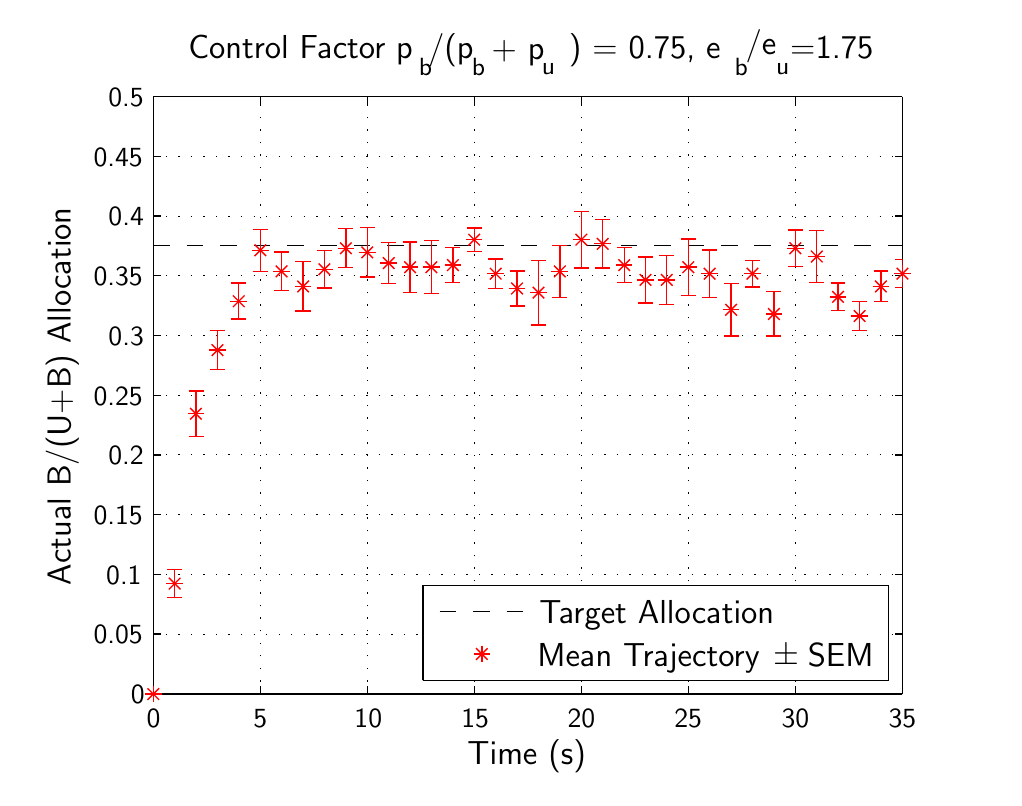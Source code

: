 % Created by Eps2pgf 0.7.0 (build on 2008-08-24) on Tue Feb 10 18:52:52 MST 2015
\begin{pgfpicture}
\pgfpathmoveto{\pgfqpoint{4.657cm}{9.208cm}}
\pgfpathlineto{\pgfqpoint{16.933cm}{9.208cm}}
\pgfpathlineto{\pgfqpoint{16.933cm}{18.732cm}}
\pgfpathlineto{\pgfqpoint{4.657cm}{18.732cm}}
\pgfpathclose
\pgfusepath{clip}
\begin{pgfscope}
\begin{pgfscope}
\pgfpathmoveto{\pgfqpoint{4.657cm}{18.732cm}}
\pgfpathlineto{\pgfqpoint{16.933cm}{18.732cm}}
\pgfpathlineto{\pgfqpoint{16.933cm}{9.222cm}}
\pgfpathlineto{\pgfqpoint{4.657cm}{9.222cm}}
\pgfpathclose
\pgfusepath{clip}
\begin{pgfscope}
\definecolor{eps2pgf_color}{gray}{1}\pgfsetstrokecolor{eps2pgf_color}\pgfsetfillcolor{eps2pgf_color}
\pgfpathmoveto{\pgfqpoint{4.657cm}{18.732cm}}
\pgfpathlineto{\pgfqpoint{16.936cm}{18.732cm}}
\pgfpathlineto{\pgfqpoint{16.936cm}{9.219cm}}
\pgfpathlineto{\pgfqpoint{4.657cm}{9.219cm}}
\pgfpathclose
\pgfusepath{fill}
\end{pgfscope}
\definecolor{eps2pgf_color}{gray}{1}\pgfsetstrokecolor{eps2pgf_color}\pgfsetfillcolor{eps2pgf_color}
\pgfpathmoveto{\pgfqpoint{6.253cm}{10.269cm}}
\pgfpathlineto{\pgfqpoint{6.253cm}{17.856cm}}
\pgfpathlineto{\pgfqpoint{15.766cm}{17.856cm}}
\pgfpathlineto{\pgfqpoint{15.766cm}{10.269cm}}
\pgfpathclose
\pgfseteorule\pgfusepath{fill}\pgfsetnonzerorule
\pgfsetdash{}{0cm}
\pgfsetlinewidth{0.176mm}
\pgfsetroundjoin
\pgfpathmoveto{\pgfqpoint{6.253cm}{10.269cm}}
\pgfpathlineto{\pgfqpoint{6.253cm}{17.856cm}}
\pgfpathlineto{\pgfqpoint{15.766cm}{17.856cm}}
\pgfpathlineto{\pgfqpoint{15.766cm}{10.269cm}}
\pgfpathlineto{\pgfqpoint{6.253cm}{10.269cm}}
\pgfusepath{stroke}
\pgfsetdash{{0.018cm}{0.141cm}}{0cm}
\pgfsetlinewidth{0.118mm}
\definecolor{eps2pgf_color}{gray}{0}\pgfsetstrokecolor{eps2pgf_color}\pgfsetfillcolor{eps2pgf_color}
\pgfpathmoveto{\pgfqpoint{6.253cm}{10.269cm}}
\pgfpathlineto{\pgfqpoint{6.253cm}{17.856cm}}
\pgfusepath{stroke}
\pgfsetdash{{0.018cm}{0.141cm}}{0cm}
\pgfpathmoveto{\pgfqpoint{6.253cm}{17.856cm}}
\pgfpathlineto{\pgfqpoint{6.253cm}{17.856cm}}
\pgfusepath{stroke}
\pgfsetdash{{0.018cm}{0.141cm}}{0cm}
\pgfpathmoveto{\pgfqpoint{7.611cm}{10.269cm}}
\pgfpathlineto{\pgfqpoint{7.611cm}{17.856cm}}
\pgfusepath{stroke}
\pgfsetdash{{0.018cm}{0.141cm}}{0cm}
\pgfpathmoveto{\pgfqpoint{7.611cm}{17.856cm}}
\pgfpathlineto{\pgfqpoint{7.611cm}{17.856cm}}
\pgfusepath{stroke}
\pgfsetdash{{0.018cm}{0.141cm}}{0cm}
\pgfpathmoveto{\pgfqpoint{8.969cm}{10.269cm}}
\pgfpathlineto{\pgfqpoint{8.969cm}{17.856cm}}
\pgfusepath{stroke}
\pgfsetdash{{0.018cm}{0.141cm}}{0cm}
\pgfpathmoveto{\pgfqpoint{8.969cm}{17.856cm}}
\pgfpathlineto{\pgfqpoint{8.969cm}{17.856cm}}
\pgfusepath{stroke}
\pgfsetdash{{0.018cm}{0.141cm}}{0cm}
\pgfpathmoveto{\pgfqpoint{10.328cm}{10.269cm}}
\pgfpathlineto{\pgfqpoint{10.328cm}{17.856cm}}
\pgfusepath{stroke}
\pgfsetdash{{0.018cm}{0.141cm}}{0cm}
\pgfpathmoveto{\pgfqpoint{10.328cm}{17.856cm}}
\pgfpathlineto{\pgfqpoint{10.328cm}{17.856cm}}
\pgfusepath{stroke}
\pgfsetdash{{0.018cm}{0.141cm}}{0cm}
\pgfpathmoveto{\pgfqpoint{11.689cm}{10.269cm}}
\pgfpathlineto{\pgfqpoint{11.689cm}{17.856cm}}
\pgfusepath{stroke}
\pgfsetdash{{0.018cm}{0.141cm}}{0cm}
\pgfpathmoveto{\pgfqpoint{11.689cm}{17.856cm}}
\pgfpathlineto{\pgfqpoint{11.689cm}{17.856cm}}
\pgfusepath{stroke}
\pgfsetdash{{0.018cm}{0.141cm}}{0cm}
\pgfpathmoveto{\pgfqpoint{13.047cm}{10.269cm}}
\pgfpathlineto{\pgfqpoint{13.047cm}{17.856cm}}
\pgfusepath{stroke}
\pgfsetdash{{0.018cm}{0.141cm}}{0cm}
\pgfpathmoveto{\pgfqpoint{13.047cm}{17.856cm}}
\pgfpathlineto{\pgfqpoint{13.047cm}{17.856cm}}
\pgfusepath{stroke}
\pgfsetdash{{0.018cm}{0.141cm}}{0cm}
\pgfpathmoveto{\pgfqpoint{14.405cm}{10.269cm}}
\pgfpathlineto{\pgfqpoint{14.405cm}{17.856cm}}
\pgfusepath{stroke}
\pgfsetdash{{0.018cm}{0.141cm}}{0cm}
\pgfpathmoveto{\pgfqpoint{14.405cm}{17.856cm}}
\pgfpathlineto{\pgfqpoint{14.405cm}{17.856cm}}
\pgfusepath{stroke}
\pgfsetdash{{0.018cm}{0.141cm}}{0cm}
\pgfpathmoveto{\pgfqpoint{15.766cm}{10.269cm}}
\pgfpathlineto{\pgfqpoint{15.766cm}{17.856cm}}
\pgfusepath{stroke}
\pgfsetdash{{0.018cm}{0.141cm}}{0cm}
\pgfpathmoveto{\pgfqpoint{15.766cm}{17.856cm}}
\pgfpathlineto{\pgfqpoint{15.766cm}{17.856cm}}
\pgfusepath{stroke}
\pgfsetdash{{0.018cm}{0.141cm}}{0cm}
\pgfpathmoveto{\pgfqpoint{6.253cm}{10.269cm}}
\pgfpathlineto{\pgfqpoint{15.766cm}{10.269cm}}
\pgfusepath{stroke}
\pgfsetdash{{0.018cm}{0.141cm}}{0cm}
\pgfpathmoveto{\pgfqpoint{15.766cm}{10.269cm}}
\pgfpathlineto{\pgfqpoint{15.766cm}{10.269cm}}
\pgfusepath{stroke}
\pgfsetdash{{0.018cm}{0.141cm}}{0cm}
\pgfpathmoveto{\pgfqpoint{6.253cm}{11.03cm}}
\pgfpathlineto{\pgfqpoint{15.766cm}{11.03cm}}
\pgfusepath{stroke}
\pgfsetdash{{0.018cm}{0.141cm}}{0cm}
\pgfpathmoveto{\pgfqpoint{15.766cm}{11.03cm}}
\pgfpathlineto{\pgfqpoint{15.766cm}{11.03cm}}
\pgfusepath{stroke}
\pgfsetdash{{0.018cm}{0.141cm}}{0cm}
\pgfpathmoveto{\pgfqpoint{6.253cm}{11.789cm}}
\pgfpathlineto{\pgfqpoint{15.766cm}{11.789cm}}
\pgfusepath{stroke}
\pgfsetdash{{0.018cm}{0.141cm}}{0cm}
\pgfpathmoveto{\pgfqpoint{15.766cm}{11.789cm}}
\pgfpathlineto{\pgfqpoint{15.766cm}{11.789cm}}
\pgfusepath{stroke}
\pgfsetdash{{0.018cm}{0.141cm}}{0cm}
\pgfpathmoveto{\pgfqpoint{6.253cm}{12.547cm}}
\pgfpathlineto{\pgfqpoint{15.766cm}{12.547cm}}
\pgfusepath{stroke}
\pgfsetdash{{0.018cm}{0.141cm}}{0cm}
\pgfpathmoveto{\pgfqpoint{15.766cm}{12.547cm}}
\pgfpathlineto{\pgfqpoint{15.766cm}{12.547cm}}
\pgfusepath{stroke}
\pgfsetdash{{0.018cm}{0.141cm}}{0cm}
\pgfpathmoveto{\pgfqpoint{6.253cm}{13.306cm}}
\pgfpathlineto{\pgfqpoint{15.766cm}{13.306cm}}
\pgfusepath{stroke}
\pgfsetdash{{0.018cm}{0.141cm}}{0cm}
\pgfpathmoveto{\pgfqpoint{15.766cm}{13.306cm}}
\pgfpathlineto{\pgfqpoint{15.766cm}{13.306cm}}
\pgfusepath{stroke}
\pgfsetdash{{0.018cm}{0.141cm}}{0cm}
\pgfpathmoveto{\pgfqpoint{6.253cm}{14.064cm}}
\pgfpathlineto{\pgfqpoint{15.766cm}{14.064cm}}
\pgfusepath{stroke}
\pgfsetdash{{0.018cm}{0.141cm}}{0cm}
\pgfpathmoveto{\pgfqpoint{15.766cm}{14.064cm}}
\pgfpathlineto{\pgfqpoint{15.766cm}{14.064cm}}
\pgfusepath{stroke}
\pgfsetdash{{0.018cm}{0.141cm}}{0cm}
\pgfpathmoveto{\pgfqpoint{6.253cm}{14.823cm}}
\pgfpathlineto{\pgfqpoint{15.766cm}{14.823cm}}
\pgfusepath{stroke}
\pgfsetdash{{0.018cm}{0.141cm}}{0cm}
\pgfpathmoveto{\pgfqpoint{15.766cm}{14.823cm}}
\pgfpathlineto{\pgfqpoint{15.766cm}{14.823cm}}
\pgfusepath{stroke}
\pgfsetdash{{0.018cm}{0.141cm}}{0cm}
\pgfpathmoveto{\pgfqpoint{6.253cm}{15.581cm}}
\pgfpathlineto{\pgfqpoint{15.766cm}{15.581cm}}
\pgfusepath{stroke}
\pgfsetdash{{0.018cm}{0.141cm}}{0cm}
\pgfpathmoveto{\pgfqpoint{15.766cm}{15.581cm}}
\pgfpathlineto{\pgfqpoint{15.766cm}{15.581cm}}
\pgfusepath{stroke}
\pgfsetdash{{0.018cm}{0.141cm}}{0cm}
\pgfpathmoveto{\pgfqpoint{6.253cm}{16.339cm}}
\pgfpathlineto{\pgfqpoint{15.766cm}{16.339cm}}
\pgfusepath{stroke}
\pgfsetdash{{0.018cm}{0.141cm}}{0cm}
\pgfpathmoveto{\pgfqpoint{15.766cm}{16.339cm}}
\pgfpathlineto{\pgfqpoint{15.766cm}{16.339cm}}
\pgfusepath{stroke}
\pgfsetdash{{0.018cm}{0.141cm}}{0cm}
\pgfpathmoveto{\pgfqpoint{6.253cm}{17.098cm}}
\pgfpathlineto{\pgfqpoint{15.766cm}{17.098cm}}
\pgfusepath{stroke}
\pgfsetdash{{0.018cm}{0.141cm}}{0cm}
\pgfpathmoveto{\pgfqpoint{15.766cm}{17.098cm}}
\pgfpathlineto{\pgfqpoint{15.766cm}{17.098cm}}
\pgfusepath{stroke}
\pgfsetdash{{0.018cm}{0.141cm}}{0cm}
\pgfpathmoveto{\pgfqpoint{6.253cm}{17.856cm}}
\pgfpathlineto{\pgfqpoint{15.766cm}{17.856cm}}
\pgfusepath{stroke}
\pgfsetdash{{0.018cm}{0.141cm}}{0cm}
\pgfpathmoveto{\pgfqpoint{15.766cm}{17.856cm}}
\pgfpathlineto{\pgfqpoint{15.766cm}{17.856cm}}
\pgfusepath{stroke}
\pgfsetdash{}{0cm}
\pgfsetlinewidth{0.176mm}
\pgfpathmoveto{\pgfqpoint{6.253cm}{10.269cm}}
\pgfpathlineto{\pgfqpoint{15.766cm}{10.269cm}}
\pgfusepath{stroke}
\pgfsetdash{}{0cm}
\pgfpathmoveto{\pgfqpoint{6.253cm}{17.856cm}}
\pgfpathlineto{\pgfqpoint{15.766cm}{17.856cm}}
\pgfusepath{stroke}
\pgfsetdash{}{0cm}
\pgfpathmoveto{\pgfqpoint{6.253cm}{10.269cm}}
\pgfpathlineto{\pgfqpoint{6.253cm}{17.856cm}}
\pgfusepath{stroke}
\pgfsetdash{}{0cm}
\pgfpathmoveto{\pgfqpoint{15.766cm}{10.269cm}}
\pgfpathlineto{\pgfqpoint{15.766cm}{17.856cm}}
\pgfusepath{stroke}
\pgfsetdash{}{0cm}
\pgfpathmoveto{\pgfqpoint{6.253cm}{10.269cm}}
\pgfpathlineto{\pgfqpoint{15.766cm}{10.269cm}}
\pgfusepath{stroke}
\pgfsetdash{}{0cm}
\pgfpathmoveto{\pgfqpoint{6.253cm}{10.269cm}}
\pgfpathlineto{\pgfqpoint{6.253cm}{17.856cm}}
\pgfusepath{stroke}
\pgfsetdash{}{0cm}
\pgfpathmoveto{\pgfqpoint{6.253cm}{10.269cm}}
\pgfpathlineto{\pgfqpoint{6.253cm}{10.366cm}}
\pgfusepath{stroke}
\pgfsetdash{}{0cm}
\pgfpathmoveto{\pgfqpoint{6.253cm}{17.856cm}}
\pgfpathlineto{\pgfqpoint{6.253cm}{17.762cm}}
\pgfusepath{stroke}
\pgftext[x=6.254cm,y=9.963cm,rotate=0]{\fontsize{10.04}{12.04}\selectfont{\textsf{0}}}
\pgfsetdash{}{0cm}
\pgfpathmoveto{\pgfqpoint{7.611cm}{10.269cm}}
\pgfpathlineto{\pgfqpoint{7.611cm}{10.366cm}}
\pgfusepath{stroke}
\pgfsetdash{}{0cm}
\pgfpathmoveto{\pgfqpoint{7.611cm}{17.856cm}}
\pgfpathlineto{\pgfqpoint{7.611cm}{17.762cm}}
\pgfusepath{stroke}
\pgftext[x=7.61cm,y=9.961cm,rotate=0]{\fontsize{10.04}{12.04}\selectfont{\textsf{5}}}
\pgfsetdash{}{0cm}
\pgfpathmoveto{\pgfqpoint{8.969cm}{10.269cm}}
\pgfpathlineto{\pgfqpoint{8.969cm}{10.366cm}}
\pgfusepath{stroke}
\pgfsetdash{}{0cm}
\pgfpathmoveto{\pgfqpoint{8.969cm}{17.856cm}}
\pgfpathlineto{\pgfqpoint{8.969cm}{17.762cm}}
\pgfusepath{stroke}
\pgftext[x=8.983cm,y=9.963cm,rotate=0]{\fontsize{10.04}{12.04}\selectfont{\textsf{10}}}
\pgfsetdash{}{0cm}
\pgfpathmoveto{\pgfqpoint{10.328cm}{10.269cm}}
\pgfpathlineto{\pgfqpoint{10.328cm}{10.366cm}}
\pgfusepath{stroke}
\pgfsetdash{}{0cm}
\pgfpathmoveto{\pgfqpoint{10.328cm}{17.856cm}}
\pgfpathlineto{\pgfqpoint{10.328cm}{17.762cm}}
\pgfusepath{stroke}
\pgftext[x=10.34cm,y=9.963cm,rotate=0]{\fontsize{10.04}{12.04}\selectfont{\textsf{15}}}
\pgfsetdash{}{0cm}
\pgfpathmoveto{\pgfqpoint{11.689cm}{10.269cm}}
\pgfpathlineto{\pgfqpoint{11.689cm}{10.366cm}}
\pgfusepath{stroke}
\pgfsetdash{}{0cm}
\pgfpathmoveto{\pgfqpoint{11.689cm}{17.856cm}}
\pgfpathlineto{\pgfqpoint{11.689cm}{17.762cm}}
\pgfusepath{stroke}
\pgftext[x=11.689cm,y=9.963cm,rotate=0]{\fontsize{10.04}{12.04}\selectfont{\textsf{20}}}
\pgfsetdash{}{0cm}
\pgfpathmoveto{\pgfqpoint{13.047cm}{10.269cm}}
\pgfpathlineto{\pgfqpoint{13.047cm}{10.366cm}}
\pgfusepath{stroke}
\pgfsetdash{}{0cm}
\pgfpathmoveto{\pgfqpoint{13.047cm}{17.856cm}}
\pgfpathlineto{\pgfqpoint{13.047cm}{17.762cm}}
\pgfusepath{stroke}
\pgftext[x=13.046cm,y=9.963cm,rotate=0]{\fontsize{10.04}{12.04}\selectfont{\textsf{25}}}
\pgfsetdash{}{0cm}
\pgfpathmoveto{\pgfqpoint{14.405cm}{10.269cm}}
\pgfpathlineto{\pgfqpoint{14.405cm}{10.366cm}}
\pgfusepath{stroke}
\pgfsetdash{}{0cm}
\pgfpathmoveto{\pgfqpoint{14.405cm}{17.856cm}}
\pgfpathlineto{\pgfqpoint{14.405cm}{17.762cm}}
\pgfusepath{stroke}
\pgftext[x=14.407cm,y=9.963cm,rotate=0]{\fontsize{10.04}{12.04}\selectfont{\textsf{30}}}
\pgfsetdash{}{0cm}
\pgfpathmoveto{\pgfqpoint{15.766cm}{10.269cm}}
\pgfpathlineto{\pgfqpoint{15.766cm}{10.366cm}}
\pgfusepath{stroke}
\pgfsetdash{}{0cm}
\pgfpathmoveto{\pgfqpoint{15.766cm}{17.856cm}}
\pgfpathlineto{\pgfqpoint{15.766cm}{17.762cm}}
\pgfusepath{stroke}
\pgftext[x=15.767cm,y=9.963cm,rotate=0]{\fontsize{10.04}{12.04}\selectfont{\textsf{35}}}
\pgfsetdash{}{0cm}
\pgfpathmoveto{\pgfqpoint{6.253cm}{10.269cm}}
\pgfpathlineto{\pgfqpoint{6.347cm}{10.269cm}}
\pgfusepath{stroke}
\pgfsetdash{}{0cm}
\pgfpathmoveto{\pgfqpoint{15.766cm}{10.269cm}}
\pgfpathlineto{\pgfqpoint{15.669cm}{10.269cm}}
\pgfusepath{stroke}
\pgftext[x=6.054cm,y=10.26cm,rotate=0]{\fontsize{10.04}{12.04}\selectfont{\textsf{0}}}
\pgfsetdash{}{0cm}
\pgfpathmoveto{\pgfqpoint{6.253cm}{11.03cm}}
\pgfpathlineto{\pgfqpoint{6.347cm}{11.03cm}}
\pgfusepath{stroke}
\pgfsetdash{}{0cm}
\pgfpathmoveto{\pgfqpoint{15.766cm}{11.03cm}}
\pgfpathlineto{\pgfqpoint{15.669cm}{11.03cm}}
\pgfusepath{stroke}
\pgftext[x=5.807cm,y=11.021cm,rotate=0]{\fontsize{10.04}{12.04}\selectfont{\textsf{0.05}}}
\pgfsetdash{}{0cm}
\pgfpathmoveto{\pgfqpoint{6.253cm}{11.789cm}}
\pgfpathlineto{\pgfqpoint{6.347cm}{11.789cm}}
\pgfusepath{stroke}
\pgfsetdash{}{0cm}
\pgfpathmoveto{\pgfqpoint{15.766cm}{11.789cm}}
\pgfpathlineto{\pgfqpoint{15.669cm}{11.789cm}}
\pgfusepath{stroke}
\pgftext[x=5.879cm,y=11.78cm,rotate=0]{\fontsize{10.04}{12.04}\selectfont{\textsf{0.1}}}
\pgfsetdash{}{0cm}
\pgfpathmoveto{\pgfqpoint{6.253cm}{12.547cm}}
\pgfpathlineto{\pgfqpoint{6.347cm}{12.547cm}}
\pgfusepath{stroke}
\pgfsetdash{}{0cm}
\pgfpathmoveto{\pgfqpoint{15.766cm}{12.547cm}}
\pgfpathlineto{\pgfqpoint{15.669cm}{12.547cm}}
\pgfusepath{stroke}
\pgftext[x=5.807cm,y=12.538cm,rotate=0]{\fontsize{10.04}{12.04}\selectfont{\textsf{0.15}}}
\pgfsetdash{}{0cm}
\pgfpathmoveto{\pgfqpoint{6.253cm}{13.306cm}}
\pgfpathlineto{\pgfqpoint{6.347cm}{13.306cm}}
\pgfusepath{stroke}
\pgfsetdash{}{0cm}
\pgfpathmoveto{\pgfqpoint{15.766cm}{13.306cm}}
\pgfpathlineto{\pgfqpoint{15.669cm}{13.306cm}}
\pgfusepath{stroke}
\pgftext[x=5.905cm,y=13.297cm,rotate=0]{\fontsize{10.04}{12.04}\selectfont{\textsf{0.2}}}
\pgfsetdash{}{0cm}
\pgfpathmoveto{\pgfqpoint{6.253cm}{14.064cm}}
\pgfpathlineto{\pgfqpoint{6.347cm}{14.064cm}}
\pgfusepath{stroke}
\pgfsetdash{}{0cm}
\pgfpathmoveto{\pgfqpoint{15.766cm}{14.064cm}}
\pgfpathlineto{\pgfqpoint{15.669cm}{14.064cm}}
\pgfusepath{stroke}
\pgftext[x=5.807cm,y=14.055cm,rotate=0]{\fontsize{10.04}{12.04}\selectfont{\textsf{0.25}}}
\pgfsetdash{}{0cm}
\pgfpathmoveto{\pgfqpoint{6.253cm}{14.823cm}}
\pgfpathlineto{\pgfqpoint{6.347cm}{14.823cm}}
\pgfusepath{stroke}
\pgfsetdash{}{0cm}
\pgfpathmoveto{\pgfqpoint{15.766cm}{14.823cm}}
\pgfpathlineto{\pgfqpoint{15.669cm}{14.823cm}}
\pgfusepath{stroke}
\pgftext[x=5.908cm,y=14.814cm,rotate=0]{\fontsize{10.04}{12.04}\selectfont{\textsf{0.3}}}
\pgfsetdash{}{0cm}
\pgfpathmoveto{\pgfqpoint{6.253cm}{15.581cm}}
\pgfpathlineto{\pgfqpoint{6.347cm}{15.581cm}}
\pgfusepath{stroke}
\pgfsetdash{}{0cm}
\pgfpathmoveto{\pgfqpoint{15.766cm}{15.581cm}}
\pgfpathlineto{\pgfqpoint{15.669cm}{15.581cm}}
\pgfusepath{stroke}
\pgftext[x=5.807cm,y=15.572cm,rotate=0]{\fontsize{10.04}{12.04}\selectfont{\textsf{0.35}}}
\pgfsetdash{}{0cm}
\pgfpathmoveto{\pgfqpoint{6.253cm}{16.339cm}}
\pgfpathlineto{\pgfqpoint{6.347cm}{16.339cm}}
\pgfusepath{stroke}
\pgfsetdash{}{0cm}
\pgfpathmoveto{\pgfqpoint{15.766cm}{16.339cm}}
\pgfpathlineto{\pgfqpoint{15.669cm}{16.339cm}}
\pgfusepath{stroke}
\pgftext[x=5.908cm,y=16.331cm,rotate=0]{\fontsize{10.04}{12.04}\selectfont{\textsf{0.4}}}
\pgfsetdash{}{0cm}
\pgfpathmoveto{\pgfqpoint{6.253cm}{17.098cm}}
\pgfpathlineto{\pgfqpoint{6.347cm}{17.098cm}}
\pgfusepath{stroke}
\pgfsetdash{}{0cm}
\pgfpathmoveto{\pgfqpoint{15.766cm}{17.098cm}}
\pgfpathlineto{\pgfqpoint{15.669cm}{17.098cm}}
\pgfusepath{stroke}
\pgftext[x=5.807cm,y=17.089cm,rotate=0]{\fontsize{10.04}{12.04}\selectfont{\textsf{0.45}}}
\pgfsetdash{}{0cm}
\pgfpathmoveto{\pgfqpoint{6.253cm}{17.856cm}}
\pgfpathlineto{\pgfqpoint{6.347cm}{17.856cm}}
\pgfusepath{stroke}
\pgfsetdash{}{0cm}
\pgfpathmoveto{\pgfqpoint{15.766cm}{17.856cm}}
\pgfpathlineto{\pgfqpoint{15.669cm}{17.856cm}}
\pgfusepath{stroke}
\pgftext[x=5.906cm,y=17.848cm,rotate=0]{\fontsize{10.04}{12.04}\selectfont{\textsf{0.5}}}
\pgfsetdash{}{0cm}
\pgfpathmoveto{\pgfqpoint{6.253cm}{10.269cm}}
\pgfpathlineto{\pgfqpoint{15.766cm}{10.269cm}}
\pgfusepath{stroke}
\pgfsetdash{}{0cm}
\pgfpathmoveto{\pgfqpoint{6.253cm}{17.856cm}}
\pgfpathlineto{\pgfqpoint{15.766cm}{17.856cm}}
\pgfusepath{stroke}
\pgfsetdash{}{0cm}
\pgfpathmoveto{\pgfqpoint{6.253cm}{10.269cm}}
\pgfpathlineto{\pgfqpoint{6.253cm}{17.856cm}}
\pgfusepath{stroke}
\pgfsetdash{}{0cm}
\pgfpathmoveto{\pgfqpoint{15.766cm}{10.269cm}}
\pgfpathlineto{\pgfqpoint{15.766cm}{17.856cm}}
\pgfusepath{stroke}
\begin{pgfscope}
\pgfpathmoveto{\pgfqpoint{6.253cm}{17.856cm}}
\pgfpathlineto{\pgfqpoint{15.769cm}{17.856cm}}
\pgfpathlineto{\pgfqpoint{15.769cm}{10.266cm}}
\pgfpathlineto{\pgfqpoint{6.253cm}{10.266cm}}
\pgfpathclose
\pgfusepath{clip}
\pgfsetdash{{0.212cm}}{0cm}
\pgfpathmoveto{\pgfqpoint{6.253cm}{15.963cm}}
\pgfpathlineto{\pgfqpoint{15.766cm}{15.963cm}}
\pgfusepath{stroke}
\definecolor{eps2pgf_color}{rgb}{1,0,0}\pgfsetstrokecolor{eps2pgf_color}\pgfsetfillcolor{eps2pgf_color}
\pgfpathmoveto{\pgfqpoint{6.262cm}{10.269cm}}
\pgfpathcurveto{\pgfqpoint{6.262cm}{10.264cm}}{\pgfqpoint{6.258cm}{10.26cm}}{\pgfqpoint{6.253cm}{10.26cm}}
\pgfpathcurveto{\pgfqpoint{6.248cm}{10.26cm}}{\pgfqpoint{6.244cm}{10.264cm}}{\pgfqpoint{6.244cm}{10.269cm}}
\pgfpathcurveto{\pgfqpoint{6.244cm}{10.274cm}}{\pgfqpoint{6.248cm}{10.278cm}}{\pgfqpoint{6.253cm}{10.278cm}}
\pgfpathcurveto{\pgfqpoint{6.258cm}{10.278cm}}{\pgfqpoint{6.262cm}{10.274cm}}{\pgfqpoint{6.262cm}{10.269cm}}
\pgfusepath{fill}
\pgfsetdash{}{0cm}
\pgfpathmoveto{\pgfqpoint{6.253cm}{10.269cm}}
\pgfpathlineto{\pgfqpoint{6.347cm}{10.269cm}}
\pgfusepath{stroke}
\pgfsetdash{}{0cm}
\pgfpathmoveto{\pgfqpoint{6.253cm}{10.269cm}}
\pgfpathlineto{\pgfqpoint{6.347cm}{10.269cm}}
\pgfusepath{stroke}
\pgfsetdash{}{0cm}
\pgfpathmoveto{\pgfqpoint{6.523cm}{11.85cm}}
\pgfpathlineto{\pgfqpoint{6.523cm}{11.495cm}}
\pgfusepath{stroke}
\pgfsetdash{}{0cm}
\pgfpathmoveto{\pgfqpoint{6.429cm}{11.85cm}}
\pgfpathlineto{\pgfqpoint{6.618cm}{11.85cm}}
\pgfusepath{stroke}
\pgfsetdash{}{0cm}
\pgfpathmoveto{\pgfqpoint{6.429cm}{11.495cm}}
\pgfpathlineto{\pgfqpoint{6.618cm}{11.495cm}}
\pgfusepath{stroke}
\pgfsetdash{}{0cm}
\pgfpathmoveto{\pgfqpoint{6.794cm}{14.12cm}}
\pgfpathlineto{\pgfqpoint{6.794cm}{13.538cm}}
\pgfusepath{stroke}
\pgfsetdash{}{0cm}
\pgfpathmoveto{\pgfqpoint{6.7cm}{14.12cm}}
\pgfpathlineto{\pgfqpoint{6.891cm}{14.12cm}}
\pgfusepath{stroke}
\pgfsetdash{}{0cm}
\pgfpathmoveto{\pgfqpoint{6.7cm}{13.538cm}}
\pgfpathlineto{\pgfqpoint{6.891cm}{13.538cm}}
\pgfusepath{stroke}
\pgfsetdash{}{0cm}
\pgfpathmoveto{\pgfqpoint{7.067cm}{14.887cm}}
\pgfpathlineto{\pgfqpoint{7.067cm}{14.387cm}}
\pgfusepath{stroke}
\pgfsetdash{}{0cm}
\pgfpathmoveto{\pgfqpoint{6.973cm}{14.887cm}}
\pgfpathlineto{\pgfqpoint{7.161cm}{14.887cm}}
\pgfusepath{stroke}
\pgfsetdash{}{0cm}
\pgfpathmoveto{\pgfqpoint{6.973cm}{14.387cm}}
\pgfpathlineto{\pgfqpoint{7.161cm}{14.387cm}}
\pgfusepath{stroke}
\pgfsetdash{}{0cm}
\pgfpathmoveto{\pgfqpoint{7.338cm}{15.487cm}}
\pgfpathlineto{\pgfqpoint{7.338cm}{15.031cm}}
\pgfusepath{stroke}
\pgfsetdash{}{0cm}
\pgfpathmoveto{\pgfqpoint{7.244cm}{15.487cm}}
\pgfpathlineto{\pgfqpoint{7.435cm}{15.487cm}}
\pgfusepath{stroke}
\pgfsetdash{}{0cm}
\pgfpathmoveto{\pgfqpoint{7.244cm}{15.031cm}}
\pgfpathlineto{\pgfqpoint{7.435cm}{15.031cm}}
\pgfusepath{stroke}
\pgfsetdash{}{0cm}
\pgfpathmoveto{\pgfqpoint{7.611cm}{16.172cm}}
\pgfpathlineto{\pgfqpoint{7.611cm}{15.637cm}}
\pgfusepath{stroke}
\pgfsetdash{}{0cm}
\pgfpathmoveto{\pgfqpoint{7.514cm}{16.172cm}}
\pgfpathlineto{\pgfqpoint{7.705cm}{16.172cm}}
\pgfusepath{stroke}
\pgfsetdash{}{0cm}
\pgfpathmoveto{\pgfqpoint{7.514cm}{15.637cm}}
\pgfpathlineto{\pgfqpoint{7.705cm}{15.637cm}}
\pgfusepath{stroke}
\pgfsetdash{}{0cm}
\pgfpathmoveto{\pgfqpoint{7.882cm}{15.881cm}}
\pgfpathlineto{\pgfqpoint{7.882cm}{15.39cm}}
\pgfusepath{stroke}
\pgfsetdash{}{0cm}
\pgfpathmoveto{\pgfqpoint{7.788cm}{15.881cm}}
\pgfpathlineto{\pgfqpoint{7.979cm}{15.881cm}}
\pgfusepath{stroke}
\pgfsetdash{}{0cm}
\pgfpathmoveto{\pgfqpoint{7.788cm}{15.39cm}}
\pgfpathlineto{\pgfqpoint{7.979cm}{15.39cm}}
\pgfusepath{stroke}
\pgfsetdash{}{0cm}
\pgfpathmoveto{\pgfqpoint{8.155cm}{15.76cm}}
\pgfpathlineto{\pgfqpoint{8.155cm}{15.134cm}}
\pgfusepath{stroke}
\pgfsetdash{}{0cm}
\pgfpathmoveto{\pgfqpoint{8.058cm}{15.76cm}}
\pgfpathlineto{\pgfqpoint{8.249cm}{15.76cm}}
\pgfusepath{stroke}
\pgfsetdash{}{0cm}
\pgfpathmoveto{\pgfqpoint{8.058cm}{15.134cm}}
\pgfpathlineto{\pgfqpoint{8.249cm}{15.134cm}}
\pgfusepath{stroke}
\pgfsetdash{}{0cm}
\pgfpathmoveto{\pgfqpoint{8.426cm}{15.901cm}}
\pgfpathlineto{\pgfqpoint{8.426cm}{15.425cm}}
\pgfusepath{stroke}
\pgfsetdash{}{0cm}
\pgfpathmoveto{\pgfqpoint{8.331cm}{15.901cm}}
\pgfpathlineto{\pgfqpoint{8.523cm}{15.901cm}}
\pgfusepath{stroke}
\pgfsetdash{}{0cm}
\pgfpathmoveto{\pgfqpoint{8.331cm}{15.425cm}}
\pgfpathlineto{\pgfqpoint{8.523cm}{15.425cm}}
\pgfusepath{stroke}
\pgfsetdash{}{0cm}
\pgfpathmoveto{\pgfqpoint{8.699cm}{16.178cm}}
\pgfpathlineto{\pgfqpoint{8.699cm}{15.687cm}}
\pgfusepath{stroke}
\pgfsetdash{}{0cm}
\pgfpathmoveto{\pgfqpoint{8.602cm}{16.178cm}}
\pgfpathlineto{\pgfqpoint{8.793cm}{16.178cm}}
\pgfusepath{stroke}
\pgfsetdash{}{0cm}
\pgfpathmoveto{\pgfqpoint{8.602cm}{15.687cm}}
\pgfpathlineto{\pgfqpoint{8.793cm}{15.687cm}}
\pgfusepath{stroke}
\pgfsetdash{}{0cm}
\pgfpathmoveto{\pgfqpoint{8.969cm}{16.192cm}}
\pgfpathlineto{\pgfqpoint{8.969cm}{15.566cm}}
\pgfusepath{stroke}
\pgfsetdash{}{0cm}
\pgfpathmoveto{\pgfqpoint{8.875cm}{16.192cm}}
\pgfpathlineto{\pgfqpoint{9.063cm}{16.192cm}}
\pgfusepath{stroke}
\pgfsetdash{}{0cm}
\pgfpathmoveto{\pgfqpoint{8.875cm}{15.566cm}}
\pgfpathlineto{\pgfqpoint{9.063cm}{15.566cm}}
\pgfusepath{stroke}
\pgfsetdash{}{0cm}
\pgfpathmoveto{\pgfqpoint{9.243cm}{16.007cm}}
\pgfpathlineto{\pgfqpoint{9.243cm}{15.481cm}}
\pgfusepath{stroke}
\pgfsetdash{}{0cm}
\pgfpathmoveto{\pgfqpoint{9.146cm}{16.007cm}}
\pgfpathlineto{\pgfqpoint{9.337cm}{16.007cm}}
\pgfusepath{stroke}
\pgfsetdash{}{0cm}
\pgfpathmoveto{\pgfqpoint{9.146cm}{15.481cm}}
\pgfpathlineto{\pgfqpoint{9.337cm}{15.481cm}}
\pgfusepath{stroke}
\pgfsetdash{}{0cm}
\pgfpathmoveto{\pgfqpoint{9.513cm}{16.01cm}}
\pgfpathlineto{\pgfqpoint{9.513cm}{15.369cm}}
\pgfusepath{stroke}
\pgfsetdash{}{0cm}
\pgfpathmoveto{\pgfqpoint{9.419cm}{16.01cm}}
\pgfpathlineto{\pgfqpoint{9.607cm}{16.01cm}}
\pgfusepath{stroke}
\pgfsetdash{}{0cm}
\pgfpathmoveto{\pgfqpoint{9.419cm}{15.369cm}}
\pgfpathlineto{\pgfqpoint{9.607cm}{15.369cm}}
\pgfusepath{stroke}
\pgfsetdash{}{0cm}
\pgfpathmoveto{\pgfqpoint{9.784cm}{16.028cm}}
\pgfpathlineto{\pgfqpoint{9.784cm}{15.352cm}}
\pgfusepath{stroke}
\pgfsetdash{}{0cm}
\pgfpathmoveto{\pgfqpoint{9.69cm}{16.028cm}}
\pgfpathlineto{\pgfqpoint{9.881cm}{16.028cm}}
\pgfusepath{stroke}
\pgfsetdash{}{0cm}
\pgfpathmoveto{\pgfqpoint{9.69cm}{15.352cm}}
\pgfpathlineto{\pgfqpoint{9.881cm}{15.352cm}}
\pgfusepath{stroke}
\pgfsetdash{}{0cm}
\pgfpathmoveto{\pgfqpoint{10.057cm}{15.937cm}}
\pgfpathlineto{\pgfqpoint{10.057cm}{15.496cm}}
\pgfusepath{stroke}
\pgfsetdash{}{0cm}
\pgfpathmoveto{\pgfqpoint{9.963cm}{15.937cm}}
\pgfpathlineto{\pgfqpoint{10.151cm}{15.937cm}}
\pgfusepath{stroke}
\pgfsetdash{}{0cm}
\pgfpathmoveto{\pgfqpoint{9.963cm}{15.496cm}}
\pgfpathlineto{\pgfqpoint{10.151cm}{15.496cm}}
\pgfusepath{stroke}
\pgfsetdash{}{0cm}
\pgfpathmoveto{\pgfqpoint{10.328cm}{16.187cm}}
\pgfpathlineto{\pgfqpoint{10.328cm}{15.893cm}}
\pgfusepath{stroke}
\pgfsetdash{}{0cm}
\pgfpathmoveto{\pgfqpoint{10.233cm}{16.187cm}}
\pgfpathlineto{\pgfqpoint{10.425cm}{16.187cm}}
\pgfusepath{stroke}
\pgfsetdash{}{0cm}
\pgfpathmoveto{\pgfqpoint{10.233cm}{15.893cm}}
\pgfpathlineto{\pgfqpoint{10.425cm}{15.893cm}}
\pgfusepath{stroke}
\pgfsetdash{}{0cm}
\pgfpathmoveto{\pgfqpoint{10.601cm}{15.796cm}}
\pgfpathlineto{\pgfqpoint{10.601cm}{15.422cm}}
\pgfusepath{stroke}
\pgfsetdash{}{0cm}
\pgfpathmoveto{\pgfqpoint{10.504cm}{15.796cm}}
\pgfpathlineto{\pgfqpoint{10.695cm}{15.796cm}}
\pgfusepath{stroke}
\pgfsetdash{}{0cm}
\pgfpathmoveto{\pgfqpoint{10.504cm}{15.422cm}}
\pgfpathlineto{\pgfqpoint{10.695cm}{15.422cm}}
\pgfusepath{stroke}
\pgfsetdash{}{0cm}
\pgfpathmoveto{\pgfqpoint{10.871cm}{15.643cm}}
\pgfpathlineto{\pgfqpoint{10.871cm}{15.199cm}}
\pgfusepath{stroke}
\pgfsetdash{}{0cm}
\pgfpathmoveto{\pgfqpoint{10.777cm}{15.643cm}}
\pgfpathlineto{\pgfqpoint{10.968cm}{15.643cm}}
\pgfusepath{stroke}
\pgfsetdash{}{0cm}
\pgfpathmoveto{\pgfqpoint{10.777cm}{15.199cm}}
\pgfpathlineto{\pgfqpoint{10.968cm}{15.199cm}}
\pgfusepath{stroke}
\pgfsetdash{}{0cm}
\pgfpathmoveto{\pgfqpoint{11.145cm}{15.772cm}}
\pgfpathlineto{\pgfqpoint{11.145cm}{14.958cm}}
\pgfusepath{stroke}
\pgfsetdash{}{0cm}
\pgfpathmoveto{\pgfqpoint{11.048cm}{15.772cm}}
\pgfpathlineto{\pgfqpoint{11.239cm}{15.772cm}}
\pgfusepath{stroke}
\pgfsetdash{}{0cm}
\pgfpathmoveto{\pgfqpoint{11.048cm}{14.958cm}}
\pgfpathlineto{\pgfqpoint{11.239cm}{14.958cm}}
\pgfusepath{stroke}
\pgfsetdash{}{0cm}
\pgfpathmoveto{\pgfqpoint{11.415cm}{15.963cm}}
\pgfpathlineto{\pgfqpoint{11.415cm}{15.308cm}}
\pgfusepath{stroke}
\pgfsetdash{}{0cm}
\pgfpathmoveto{\pgfqpoint{11.321cm}{15.963cm}}
\pgfpathlineto{\pgfqpoint{11.512cm}{15.963cm}}
\pgfusepath{stroke}
\pgfsetdash{}{0cm}
\pgfpathmoveto{\pgfqpoint{11.321cm}{15.308cm}}
\pgfpathlineto{\pgfqpoint{11.512cm}{15.308cm}}
\pgfusepath{stroke}
\pgfsetdash{}{0cm}
\pgfpathmoveto{\pgfqpoint{11.689cm}{16.401cm}}
\pgfpathlineto{\pgfqpoint{11.689cm}{15.681cm}}
\pgfusepath{stroke}
\pgfsetdash{}{0cm}
\pgfpathmoveto{\pgfqpoint{11.592cm}{16.401cm}}
\pgfpathlineto{\pgfqpoint{11.783cm}{16.401cm}}
\pgfusepath{stroke}
\pgfsetdash{}{0cm}
\pgfpathmoveto{\pgfqpoint{11.592cm}{15.681cm}}
\pgfpathlineto{\pgfqpoint{11.783cm}{15.681cm}}
\pgfusepath{stroke}
\pgfsetdash{}{0cm}
\pgfpathmoveto{\pgfqpoint{11.959cm}{16.292cm}}
\pgfpathlineto{\pgfqpoint{11.959cm}{15.681cm}}
\pgfusepath{stroke}
\pgfsetdash{}{0cm}
\pgfpathmoveto{\pgfqpoint{11.865cm}{16.292cm}}
\pgfpathlineto{\pgfqpoint{12.053cm}{16.292cm}}
\pgfusepath{stroke}
\pgfsetdash{}{0cm}
\pgfpathmoveto{\pgfqpoint{11.865cm}{15.681cm}}
\pgfpathlineto{\pgfqpoint{12.053cm}{15.681cm}}
\pgfusepath{stroke}
\pgfsetdash{}{0cm}
\pgfpathmoveto{\pgfqpoint{12.233cm}{15.937cm}}
\pgfpathlineto{\pgfqpoint{12.233cm}{15.496cm}}
\pgfusepath{stroke}
\pgfsetdash{}{0cm}
\pgfpathmoveto{\pgfqpoint{12.136cm}{15.937cm}}
\pgfpathlineto{\pgfqpoint{12.327cm}{15.937cm}}
\pgfusepath{stroke}
\pgfsetdash{}{0cm}
\pgfpathmoveto{\pgfqpoint{12.136cm}{15.496cm}}
\pgfpathlineto{\pgfqpoint{12.327cm}{15.496cm}}
\pgfusepath{stroke}
\pgfsetdash{}{0cm}
\pgfpathmoveto{\pgfqpoint{12.503cm}{15.819cm}}
\pgfpathlineto{\pgfqpoint{12.503cm}{15.237cm}}
\pgfusepath{stroke}
\pgfsetdash{}{0cm}
\pgfpathmoveto{\pgfqpoint{12.409cm}{15.819cm}}
\pgfpathlineto{\pgfqpoint{12.597cm}{15.819cm}}
\pgfusepath{stroke}
\pgfsetdash{}{0cm}
\pgfpathmoveto{\pgfqpoint{12.409cm}{15.237cm}}
\pgfpathlineto{\pgfqpoint{12.597cm}{15.237cm}}
\pgfusepath{stroke}
\pgfsetdash{}{0cm}
\pgfpathmoveto{\pgfqpoint{12.773cm}{15.837cm}}
\pgfpathlineto{\pgfqpoint{12.773cm}{15.219cm}}
\pgfusepath{stroke}
\pgfsetdash{}{0cm}
\pgfpathmoveto{\pgfqpoint{12.679cm}{15.837cm}}
\pgfpathlineto{\pgfqpoint{12.871cm}{15.837cm}}
\pgfusepath{stroke}
\pgfsetdash{}{0cm}
\pgfpathmoveto{\pgfqpoint{12.679cm}{15.219cm}}
\pgfpathlineto{\pgfqpoint{12.871cm}{15.219cm}}
\pgfusepath{stroke}
\pgfsetdash{}{0cm}
\pgfpathmoveto{\pgfqpoint{13.047cm}{16.048cm}}
\pgfpathlineto{\pgfqpoint{13.047cm}{15.331cm}}
\pgfusepath{stroke}
\pgfsetdash{}{0cm}
\pgfpathmoveto{\pgfqpoint{12.953cm}{16.048cm}}
\pgfpathlineto{\pgfqpoint{13.141cm}{16.048cm}}
\pgfusepath{stroke}
\pgfsetdash{}{0cm}
\pgfpathmoveto{\pgfqpoint{12.953cm}{15.331cm}}
\pgfpathlineto{\pgfqpoint{13.141cm}{15.331cm}}
\pgfusepath{stroke}
\pgfsetdash{}{0cm}
\pgfpathmoveto{\pgfqpoint{13.317cm}{15.91cm}}
\pgfpathlineto{\pgfqpoint{13.317cm}{15.308cm}}
\pgfusepath{stroke}
\pgfsetdash{}{0cm}
\pgfpathmoveto{\pgfqpoint{13.223cm}{15.91cm}}
\pgfpathlineto{\pgfqpoint{13.414cm}{15.91cm}}
\pgfusepath{stroke}
\pgfsetdash{}{0cm}
\pgfpathmoveto{\pgfqpoint{13.223cm}{15.308cm}}
\pgfpathlineto{\pgfqpoint{13.414cm}{15.308cm}}
\pgfusepath{stroke}
\pgfsetdash{}{0cm}
\pgfpathmoveto{\pgfqpoint{13.591cm}{15.484cm}}
\pgfpathlineto{\pgfqpoint{13.591cm}{14.817cm}}
\pgfusepath{stroke}
\pgfsetdash{}{0cm}
\pgfpathmoveto{\pgfqpoint{13.494cm}{15.484cm}}
\pgfpathlineto{\pgfqpoint{13.685cm}{15.484cm}}
\pgfusepath{stroke}
\pgfsetdash{}{0cm}
\pgfpathmoveto{\pgfqpoint{13.494cm}{14.817cm}}
\pgfpathlineto{\pgfqpoint{13.685cm}{14.817cm}}
\pgfusepath{stroke}
\pgfsetdash{}{0cm}
\pgfpathmoveto{\pgfqpoint{13.861cm}{15.778cm}}
\pgfpathlineto{\pgfqpoint{13.861cm}{15.44cm}}
\pgfusepath{stroke}
\pgfsetdash{}{0cm}
\pgfpathmoveto{\pgfqpoint{13.767cm}{15.778cm}}
\pgfpathlineto{\pgfqpoint{13.958cm}{15.778cm}}
\pgfusepath{stroke}
\pgfsetdash{}{0cm}
\pgfpathmoveto{\pgfqpoint{13.767cm}{15.44cm}}
\pgfpathlineto{\pgfqpoint{13.958cm}{15.44cm}}
\pgfusepath{stroke}
\pgfsetdash{}{0cm}
\pgfpathmoveto{\pgfqpoint{14.135cm}{15.378cm}}
\pgfpathlineto{\pgfqpoint{14.135cm}{14.814cm}}
\pgfusepath{stroke}
\pgfsetdash{}{0cm}
\pgfpathmoveto{\pgfqpoint{14.038cm}{15.378cm}}
\pgfpathlineto{\pgfqpoint{14.229cm}{15.378cm}}
\pgfusepath{stroke}
\pgfsetdash{}{0cm}
\pgfpathmoveto{\pgfqpoint{14.038cm}{14.814cm}}
\pgfpathlineto{\pgfqpoint{14.229cm}{14.814cm}}
\pgfusepath{stroke}
\pgfsetdash{}{0cm}
\pgfpathmoveto{\pgfqpoint{14.405cm}{16.163cm}}
\pgfpathlineto{\pgfqpoint{14.405cm}{15.702cm}}
\pgfusepath{stroke}
\pgfsetdash{}{0cm}
\pgfpathmoveto{\pgfqpoint{14.311cm}{16.163cm}}
\pgfpathlineto{\pgfqpoint{14.502cm}{16.163cm}}
\pgfusepath{stroke}
\pgfsetdash{}{0cm}
\pgfpathmoveto{\pgfqpoint{14.311cm}{15.702cm}}
\pgfpathlineto{\pgfqpoint{14.502cm}{15.702cm}}
\pgfusepath{stroke}
\pgfsetdash{}{0cm}
\pgfpathmoveto{\pgfqpoint{14.678cm}{16.157cm}}
\pgfpathlineto{\pgfqpoint{14.678cm}{15.493cm}}
\pgfusepath{stroke}
\pgfsetdash{}{0cm}
\pgfpathmoveto{\pgfqpoint{14.581cm}{16.157cm}}
\pgfpathlineto{\pgfqpoint{14.773cm}{16.157cm}}
\pgfusepath{stroke}
\pgfsetdash{}{0cm}
\pgfpathmoveto{\pgfqpoint{14.581cm}{15.493cm}}
\pgfpathlineto{\pgfqpoint{14.773cm}{15.493cm}}
\pgfusepath{stroke}
\pgfsetdash{}{0cm}
\pgfpathmoveto{\pgfqpoint{14.949cm}{15.487cm}}
\pgfpathlineto{\pgfqpoint{14.949cm}{15.137cm}}
\pgfusepath{stroke}
\pgfsetdash{}{0cm}
\pgfpathmoveto{\pgfqpoint{14.855cm}{15.487cm}}
\pgfpathlineto{\pgfqpoint{15.043cm}{15.487cm}}
\pgfusepath{stroke}
\pgfsetdash{}{0cm}
\pgfpathmoveto{\pgfqpoint{14.855cm}{15.137cm}}
\pgfpathlineto{\pgfqpoint{15.043cm}{15.137cm}}
\pgfusepath{stroke}
\pgfsetdash{}{0cm}
\pgfpathmoveto{\pgfqpoint{15.222cm}{15.252cm}}
\pgfpathlineto{\pgfqpoint{15.222cm}{14.887cm}}
\pgfusepath{stroke}
\pgfsetdash{}{0cm}
\pgfpathmoveto{\pgfqpoint{15.125cm}{15.252cm}}
\pgfpathlineto{\pgfqpoint{15.316cm}{15.252cm}}
\pgfusepath{stroke}
\pgfsetdash{}{0cm}
\pgfpathmoveto{\pgfqpoint{15.125cm}{14.887cm}}
\pgfpathlineto{\pgfqpoint{15.316cm}{14.887cm}}
\pgfusepath{stroke}
\pgfsetdash{}{0cm}
\pgfpathmoveto{\pgfqpoint{15.493cm}{15.643cm}}
\pgfpathlineto{\pgfqpoint{15.493cm}{15.252cm}}
\pgfusepath{stroke}
\pgfsetdash{}{0cm}
\pgfpathmoveto{\pgfqpoint{15.399cm}{15.643cm}}
\pgfpathlineto{\pgfqpoint{15.587cm}{15.643cm}}
\pgfusepath{stroke}
\pgfsetdash{}{0cm}
\pgfpathmoveto{\pgfqpoint{15.399cm}{15.252cm}}
\pgfpathlineto{\pgfqpoint{15.587cm}{15.252cm}}
\pgfusepath{stroke}
\pgfsetdash{}{0cm}
\pgfpathmoveto{\pgfqpoint{15.766cm}{15.784cm}}
\pgfpathlineto{\pgfqpoint{15.766cm}{15.434cm}}
\pgfusepath{stroke}
\pgfsetdash{}{0cm}
\pgfpathmoveto{\pgfqpoint{15.669cm}{15.784cm}}
\pgfpathlineto{\pgfqpoint{15.769cm}{15.784cm}}
\pgfusepath{stroke}
\pgfsetdash{}{0cm}
\pgfpathmoveto{\pgfqpoint{15.669cm}{15.434cm}}
\pgfpathlineto{\pgfqpoint{15.769cm}{15.434cm}}
\pgfusepath{stroke}
\end{pgfscope}
\pgfsetdash{}{0cm}
\definecolor{eps2pgf_color}{rgb}{1,0,0}\pgfsetstrokecolor{eps2pgf_color}\pgfsetfillcolor{eps2pgf_color}
\pgfpathmoveto{\pgfqpoint{6.147cm}{10.269cm}}
\pgfpathlineto{\pgfqpoint{6.359cm}{10.269cm}}
\pgfusepath{stroke}
\pgfsetdash{}{0cm}
\pgfpathmoveto{\pgfqpoint{6.253cm}{10.375cm}}
\pgfpathlineto{\pgfqpoint{6.253cm}{10.163cm}}
\pgfusepath{stroke}
\pgfsetdash{}{0cm}
\pgfpathmoveto{\pgfqpoint{6.418cm}{11.671cm}}
\pgfpathlineto{\pgfqpoint{6.629cm}{11.671cm}}
\pgfusepath{stroke}
\pgfsetdash{}{0cm}
\pgfpathmoveto{\pgfqpoint{6.523cm}{11.777cm}}
\pgfpathlineto{\pgfqpoint{6.523cm}{11.565cm}}
\pgfusepath{stroke}
\pgfsetdash{}{0cm}
\pgfpathmoveto{\pgfqpoint{6.688cm}{13.829cm}}
\pgfpathlineto{\pgfqpoint{6.9cm}{13.829cm}}
\pgfusepath{stroke}
\pgfsetdash{}{0cm}
\pgfpathmoveto{\pgfqpoint{6.794cm}{13.935cm}}
\pgfpathlineto{\pgfqpoint{6.794cm}{13.723cm}}
\pgfusepath{stroke}
\pgfsetdash{}{0cm}
\pgfpathmoveto{\pgfqpoint{6.961cm}{14.637cm}}
\pgfpathlineto{\pgfqpoint{7.173cm}{14.637cm}}
\pgfusepath{stroke}
\pgfsetdash{}{0cm}
\pgfpathmoveto{\pgfqpoint{7.067cm}{14.743cm}}
\pgfpathlineto{\pgfqpoint{7.067cm}{14.532cm}}
\pgfusepath{stroke}
\pgfsetdash{}{0cm}
\pgfpathmoveto{\pgfqpoint{7.232cm}{15.258cm}}
\pgfpathlineto{\pgfqpoint{7.444cm}{15.258cm}}
\pgfusepath{stroke}
\pgfsetdash{}{0cm}
\pgfpathmoveto{\pgfqpoint{7.338cm}{15.363cm}}
\pgfpathlineto{\pgfqpoint{7.338cm}{15.152cm}}
\pgfusepath{stroke}
\pgfsetdash{}{0cm}
\pgfpathmoveto{\pgfqpoint{7.505cm}{15.904cm}}
\pgfpathlineto{\pgfqpoint{7.717cm}{15.904cm}}
\pgfusepath{stroke}
\pgfsetdash{}{0cm}
\pgfpathmoveto{\pgfqpoint{7.611cm}{16.01cm}}
\pgfpathlineto{\pgfqpoint{7.611cm}{15.799cm}}
\pgfusepath{stroke}
\pgfsetdash{}{0cm}
\pgfpathmoveto{\pgfqpoint{7.776cm}{15.637cm}}
\pgfpathlineto{\pgfqpoint{7.987cm}{15.637cm}}
\pgfusepath{stroke}
\pgfsetdash{}{0cm}
\pgfpathmoveto{\pgfqpoint{7.882cm}{15.743cm}}
\pgfpathlineto{\pgfqpoint{7.882cm}{15.531cm}}
\pgfusepath{stroke}
\pgfsetdash{}{0cm}
\pgfpathmoveto{\pgfqpoint{8.049cm}{15.446cm}}
\pgfpathlineto{\pgfqpoint{8.261cm}{15.446cm}}
\pgfusepath{stroke}
\pgfsetdash{}{0cm}
\pgfpathmoveto{\pgfqpoint{8.155cm}{15.552cm}}
\pgfpathlineto{\pgfqpoint{8.155cm}{15.34cm}}
\pgfusepath{stroke}
\pgfsetdash{}{0cm}
\pgfpathmoveto{\pgfqpoint{8.32cm}{15.663cm}}
\pgfpathlineto{\pgfqpoint{8.531cm}{15.663cm}}
\pgfusepath{stroke}
\pgfsetdash{}{0cm}
\pgfpathmoveto{\pgfqpoint{8.426cm}{15.769cm}}
\pgfpathlineto{\pgfqpoint{8.426cm}{15.557cm}}
\pgfusepath{stroke}
\pgfsetdash{}{0cm}
\pgfpathmoveto{\pgfqpoint{8.593cm}{15.931cm}}
\pgfpathlineto{\pgfqpoint{8.805cm}{15.931cm}}
\pgfusepath{stroke}
\pgfsetdash{}{0cm}
\pgfpathmoveto{\pgfqpoint{8.699cm}{16.037cm}}
\pgfpathlineto{\pgfqpoint{8.699cm}{15.825cm}}
\pgfusepath{stroke}
\pgfsetdash{}{0cm}
\pgfpathmoveto{\pgfqpoint{8.864cm}{15.878cm}}
\pgfpathlineto{\pgfqpoint{9.075cm}{15.878cm}}
\pgfusepath{stroke}
\pgfsetdash{}{0cm}
\pgfpathmoveto{\pgfqpoint{8.969cm}{15.984cm}}
\pgfpathlineto{\pgfqpoint{8.969cm}{15.772cm}}
\pgfusepath{stroke}
\pgfsetdash{}{0cm}
\pgfpathmoveto{\pgfqpoint{9.137cm}{15.743cm}}
\pgfpathlineto{\pgfqpoint{9.349cm}{15.743cm}}
\pgfusepath{stroke}
\pgfsetdash{}{0cm}
\pgfpathmoveto{\pgfqpoint{9.243cm}{15.849cm}}
\pgfpathlineto{\pgfqpoint{9.243cm}{15.637cm}}
\pgfusepath{stroke}
\pgfsetdash{}{0cm}
\pgfpathmoveto{\pgfqpoint{9.407cm}{15.69cm}}
\pgfpathlineto{\pgfqpoint{9.619cm}{15.69cm}}
\pgfusepath{stroke}
\pgfsetdash{}{0cm}
\pgfpathmoveto{\pgfqpoint{9.513cm}{15.796cm}}
\pgfpathlineto{\pgfqpoint{9.513cm}{15.584cm}}
\pgfusepath{stroke}
\pgfsetdash{}{0cm}
\pgfpathmoveto{\pgfqpoint{9.678cm}{15.69cm}}
\pgfpathlineto{\pgfqpoint{9.89cm}{15.69cm}}
\pgfusepath{stroke}
\pgfsetdash{}{0cm}
\pgfpathmoveto{\pgfqpoint{9.784cm}{15.796cm}}
\pgfpathlineto{\pgfqpoint{9.784cm}{15.584cm}}
\pgfusepath{stroke}
\pgfsetdash{}{0cm}
\pgfpathmoveto{\pgfqpoint{9.951cm}{15.716cm}}
\pgfpathlineto{\pgfqpoint{10.163cm}{15.716cm}}
\pgfusepath{stroke}
\pgfsetdash{}{0cm}
\pgfpathmoveto{\pgfqpoint{10.057cm}{15.822cm}}
\pgfpathlineto{\pgfqpoint{10.057cm}{15.61cm}}
\pgfusepath{stroke}
\pgfsetdash{}{0cm}
\pgfpathmoveto{\pgfqpoint{10.222cm}{16.04cm}}
\pgfpathlineto{\pgfqpoint{10.433cm}{16.04cm}}
\pgfusepath{stroke}
\pgfsetdash{}{0cm}
\pgfpathmoveto{\pgfqpoint{10.328cm}{16.145cm}}
\pgfpathlineto{\pgfqpoint{10.328cm}{15.934cm}}
\pgfusepath{stroke}
\pgfsetdash{}{0cm}
\pgfpathmoveto{\pgfqpoint{10.495cm}{15.607cm}}
\pgfpathlineto{\pgfqpoint{10.707cm}{15.607cm}}
\pgfusepath{stroke}
\pgfsetdash{}{0cm}
\pgfpathmoveto{\pgfqpoint{10.601cm}{15.713cm}}
\pgfpathlineto{\pgfqpoint{10.601cm}{15.502cm}}
\pgfusepath{stroke}
\pgfsetdash{}{0cm}
\pgfpathmoveto{\pgfqpoint{10.766cm}{15.419cm}}
\pgfpathlineto{\pgfqpoint{10.977cm}{15.419cm}}
\pgfusepath{stroke}
\pgfsetdash{}{0cm}
\pgfpathmoveto{\pgfqpoint{10.871cm}{15.525cm}}
\pgfpathlineto{\pgfqpoint{10.871cm}{15.313cm}}
\pgfusepath{stroke}
\pgfsetdash{}{0cm}
\pgfpathmoveto{\pgfqpoint{11.039cm}{15.366cm}}
\pgfpathlineto{\pgfqpoint{11.251cm}{15.366cm}}
\pgfusepath{stroke}
\pgfsetdash{}{0cm}
\pgfpathmoveto{\pgfqpoint{11.145cm}{15.472cm}}
\pgfpathlineto{\pgfqpoint{11.145cm}{15.261cm}}
\pgfusepath{stroke}
\pgfsetdash{}{0cm}
\pgfpathmoveto{\pgfqpoint{11.309cm}{15.637cm}}
\pgfpathlineto{\pgfqpoint{11.521cm}{15.637cm}}
\pgfusepath{stroke}
\pgfsetdash{}{0cm}
\pgfpathmoveto{\pgfqpoint{11.415cm}{15.743cm}}
\pgfpathlineto{\pgfqpoint{11.415cm}{15.531cm}}
\pgfusepath{stroke}
\pgfsetdash{}{0cm}
\pgfpathmoveto{\pgfqpoint{11.583cm}{16.04cm}}
\pgfpathlineto{\pgfqpoint{11.795cm}{16.04cm}}
\pgfusepath{stroke}
\pgfsetdash{}{0cm}
\pgfpathmoveto{\pgfqpoint{11.689cm}{16.145cm}}
\pgfpathlineto{\pgfqpoint{11.689cm}{15.934cm}}
\pgfusepath{stroke}
\pgfsetdash{}{0cm}
\pgfpathmoveto{\pgfqpoint{11.853cm}{15.987cm}}
\pgfpathlineto{\pgfqpoint{12.065cm}{15.987cm}}
\pgfusepath{stroke}
\pgfsetdash{}{0cm}
\pgfpathmoveto{\pgfqpoint{11.959cm}{16.093cm}}
\pgfpathlineto{\pgfqpoint{11.959cm}{15.881cm}}
\pgfusepath{stroke}
\pgfsetdash{}{0cm}
\pgfpathmoveto{\pgfqpoint{12.127cm}{15.716cm}}
\pgfpathlineto{\pgfqpoint{12.338cm}{15.716cm}}
\pgfusepath{stroke}
\pgfsetdash{}{0cm}
\pgfpathmoveto{\pgfqpoint{12.233cm}{15.822cm}}
\pgfpathlineto{\pgfqpoint{12.233cm}{15.61cm}}
\pgfusepath{stroke}
\pgfsetdash{}{0cm}
\pgfpathmoveto{\pgfqpoint{12.397cm}{15.528cm}}
\pgfpathlineto{\pgfqpoint{12.609cm}{15.528cm}}
\pgfusepath{stroke}
\pgfsetdash{}{0cm}
\pgfpathmoveto{\pgfqpoint{12.503cm}{15.634cm}}
\pgfpathlineto{\pgfqpoint{12.503cm}{15.422cm}}
\pgfusepath{stroke}
\pgfsetdash{}{0cm}
\pgfpathmoveto{\pgfqpoint{12.668cm}{15.528cm}}
\pgfpathlineto{\pgfqpoint{12.879cm}{15.528cm}}
\pgfusepath{stroke}
\pgfsetdash{}{0cm}
\pgfpathmoveto{\pgfqpoint{12.773cm}{15.634cm}}
\pgfpathlineto{\pgfqpoint{12.773cm}{15.422cm}}
\pgfusepath{stroke}
\pgfsetdash{}{0cm}
\pgfpathmoveto{\pgfqpoint{12.941cm}{15.69cm}}
\pgfpathlineto{\pgfqpoint{13.153cm}{15.69cm}}
\pgfusepath{stroke}
\pgfsetdash{}{0cm}
\pgfpathmoveto{\pgfqpoint{13.047cm}{15.796cm}}
\pgfpathlineto{\pgfqpoint{13.047cm}{15.584cm}}
\pgfusepath{stroke}
\pgfsetdash{}{0cm}
\pgfpathmoveto{\pgfqpoint{13.212cm}{15.607cm}}
\pgfpathlineto{\pgfqpoint{13.423cm}{15.607cm}}
\pgfusepath{stroke}
\pgfsetdash{}{0cm}
\pgfpathmoveto{\pgfqpoint{13.317cm}{15.713cm}}
\pgfpathlineto{\pgfqpoint{13.317cm}{15.502cm}}
\pgfusepath{stroke}
\pgfsetdash{}{0cm}
\pgfpathmoveto{\pgfqpoint{13.485cm}{15.149cm}}
\pgfpathlineto{\pgfqpoint{13.697cm}{15.149cm}}
\pgfusepath{stroke}
\pgfsetdash{}{0cm}
\pgfpathmoveto{\pgfqpoint{13.591cm}{15.255cm}}
\pgfpathlineto{\pgfqpoint{13.591cm}{15.043cm}}
\pgfusepath{stroke}
\pgfsetdash{}{0cm}
\pgfpathmoveto{\pgfqpoint{13.755cm}{15.607cm}}
\pgfpathlineto{\pgfqpoint{13.967cm}{15.607cm}}
\pgfusepath{stroke}
\pgfsetdash{}{0cm}
\pgfpathmoveto{\pgfqpoint{13.861cm}{15.713cm}}
\pgfpathlineto{\pgfqpoint{13.861cm}{15.502cm}}
\pgfusepath{stroke}
\pgfsetdash{}{0cm}
\pgfpathmoveto{\pgfqpoint{14.029cm}{15.096cm}}
\pgfpathlineto{\pgfqpoint{14.24cm}{15.096cm}}
\pgfusepath{stroke}
\pgfsetdash{}{0cm}
\pgfpathmoveto{\pgfqpoint{14.135cm}{15.202cm}}
\pgfpathlineto{\pgfqpoint{14.135cm}{14.99cm}}
\pgfusepath{stroke}
\pgfsetdash{}{0cm}
\pgfpathmoveto{\pgfqpoint{14.299cm}{15.931cm}}
\pgfpathlineto{\pgfqpoint{14.511cm}{15.931cm}}
\pgfusepath{stroke}
\pgfsetdash{}{0cm}
\pgfpathmoveto{\pgfqpoint{14.405cm}{16.037cm}}
\pgfpathlineto{\pgfqpoint{14.405cm}{15.825cm}}
\pgfusepath{stroke}
\pgfsetdash{}{0cm}
\pgfpathmoveto{\pgfqpoint{14.573cm}{15.825cm}}
\pgfpathlineto{\pgfqpoint{14.784cm}{15.825cm}}
\pgfusepath{stroke}
\pgfsetdash{}{0cm}
\pgfpathmoveto{\pgfqpoint{14.678cm}{15.931cm}}
\pgfpathlineto{\pgfqpoint{14.678cm}{15.719cm}}
\pgfusepath{stroke}
\pgfsetdash{}{0cm}
\pgfpathmoveto{\pgfqpoint{14.843cm}{15.313cm}}
\pgfpathlineto{\pgfqpoint{15.055cm}{15.313cm}}
\pgfusepath{stroke}
\pgfsetdash{}{0cm}
\pgfpathmoveto{\pgfqpoint{14.949cm}{15.419cm}}
\pgfpathlineto{\pgfqpoint{14.949cm}{15.208cm}}
\pgfusepath{stroke}
\pgfsetdash{}{0cm}
\pgfpathmoveto{\pgfqpoint{15.117cm}{15.069cm}}
\pgfpathlineto{\pgfqpoint{15.328cm}{15.069cm}}
\pgfusepath{stroke}
\pgfsetdash{}{0cm}
\pgfpathmoveto{\pgfqpoint{15.222cm}{15.175cm}}
\pgfpathlineto{\pgfqpoint{15.222cm}{14.964cm}}
\pgfusepath{stroke}
\pgfsetdash{}{0cm}
\pgfpathmoveto{\pgfqpoint{15.387cm}{15.446cm}}
\pgfpathlineto{\pgfqpoint{15.599cm}{15.446cm}}
\pgfusepath{stroke}
\pgfsetdash{}{0cm}
\pgfpathmoveto{\pgfqpoint{15.493cm}{15.552cm}}
\pgfpathlineto{\pgfqpoint{15.493cm}{15.34cm}}
\pgfusepath{stroke}
\pgfsetdash{}{0cm}
\pgfpathmoveto{\pgfqpoint{15.66cm}{15.607cm}}
\pgfpathlineto{\pgfqpoint{15.872cm}{15.607cm}}
\pgfusepath{stroke}
\pgfsetdash{}{0cm}
\pgfpathmoveto{\pgfqpoint{15.766cm}{15.713cm}}
\pgfpathlineto{\pgfqpoint{15.766cm}{15.502cm}}
\pgfusepath{stroke}
\pgfsetdash{}{0cm}
\pgfpathmoveto{\pgfqpoint{6.179cm}{10.342cm}}
\pgfpathlineto{\pgfqpoint{6.326cm}{10.195cm}}
\pgfusepath{stroke}
\pgfsetdash{}{0cm}
\pgfpathmoveto{\pgfqpoint{6.326cm}{10.342cm}}
\pgfpathlineto{\pgfqpoint{6.179cm}{10.195cm}}
\pgfusepath{stroke}
\pgfsetdash{}{0cm}
\pgfpathmoveto{\pgfqpoint{6.45cm}{11.745cm}}
\pgfpathlineto{\pgfqpoint{6.597cm}{11.598cm}}
\pgfusepath{stroke}
\pgfsetdash{}{0cm}
\pgfpathmoveto{\pgfqpoint{6.597cm}{11.745cm}}
\pgfpathlineto{\pgfqpoint{6.45cm}{11.598cm}}
\pgfusepath{stroke}
\pgfsetdash{}{0cm}
\pgfpathmoveto{\pgfqpoint{6.72cm}{13.902cm}}
\pgfpathlineto{\pgfqpoint{6.867cm}{13.755cm}}
\pgfusepath{stroke}
\pgfsetdash{}{0cm}
\pgfpathmoveto{\pgfqpoint{6.867cm}{13.902cm}}
\pgfpathlineto{\pgfqpoint{6.72cm}{13.755cm}}
\pgfusepath{stroke}
\pgfsetdash{}{0cm}
\pgfpathmoveto{\pgfqpoint{6.994cm}{14.711cm}}
\pgfpathlineto{\pgfqpoint{7.141cm}{14.564cm}}
\pgfusepath{stroke}
\pgfsetdash{}{0cm}
\pgfpathmoveto{\pgfqpoint{7.141cm}{14.711cm}}
\pgfpathlineto{\pgfqpoint{6.994cm}{14.564cm}}
\pgfusepath{stroke}
\pgfsetdash{}{0cm}
\pgfpathmoveto{\pgfqpoint{7.264cm}{15.331cm}}
\pgfpathlineto{\pgfqpoint{7.411cm}{15.184cm}}
\pgfusepath{stroke}
\pgfsetdash{}{0cm}
\pgfpathmoveto{\pgfqpoint{7.411cm}{15.331cm}}
\pgfpathlineto{\pgfqpoint{7.264cm}{15.184cm}}
\pgfusepath{stroke}
\pgfsetdash{}{0cm}
\pgfpathmoveto{\pgfqpoint{7.538cm}{15.978cm}}
\pgfpathlineto{\pgfqpoint{7.685cm}{15.831cm}}
\pgfusepath{stroke}
\pgfsetdash{}{0cm}
\pgfpathmoveto{\pgfqpoint{7.685cm}{15.978cm}}
\pgfpathlineto{\pgfqpoint{7.538cm}{15.831cm}}
\pgfusepath{stroke}
\pgfsetdash{}{0cm}
\pgfpathmoveto{\pgfqpoint{7.808cm}{15.71cm}}
\pgfpathlineto{\pgfqpoint{7.955cm}{15.563cm}}
\pgfusepath{stroke}
\pgfsetdash{}{0cm}
\pgfpathmoveto{\pgfqpoint{7.955cm}{15.71cm}}
\pgfpathlineto{\pgfqpoint{7.808cm}{15.563cm}}
\pgfusepath{stroke}
\pgfsetdash{}{0cm}
\pgfpathmoveto{\pgfqpoint{8.082cm}{15.519cm}}
\pgfpathlineto{\pgfqpoint{8.229cm}{15.372cm}}
\pgfusepath{stroke}
\pgfsetdash{}{0cm}
\pgfpathmoveto{\pgfqpoint{8.229cm}{15.519cm}}
\pgfpathlineto{\pgfqpoint{8.082cm}{15.372cm}}
\pgfusepath{stroke}
\pgfsetdash{}{0cm}
\pgfpathmoveto{\pgfqpoint{8.352cm}{15.737cm}}
\pgfpathlineto{\pgfqpoint{8.499cm}{15.59cm}}
\pgfusepath{stroke}
\pgfsetdash{}{0cm}
\pgfpathmoveto{\pgfqpoint{8.499cm}{15.737cm}}
\pgfpathlineto{\pgfqpoint{8.352cm}{15.59cm}}
\pgfusepath{stroke}
\pgfsetdash{}{0cm}
\pgfpathmoveto{\pgfqpoint{8.625cm}{16.004cm}}
\pgfpathlineto{\pgfqpoint{8.772cm}{15.857cm}}
\pgfusepath{stroke}
\pgfsetdash{}{0cm}
\pgfpathmoveto{\pgfqpoint{8.772cm}{16.004cm}}
\pgfpathlineto{\pgfqpoint{8.625cm}{15.857cm}}
\pgfusepath{stroke}
\pgfsetdash{}{0cm}
\pgfpathmoveto{\pgfqpoint{8.896cm}{15.951cm}}
\pgfpathlineto{\pgfqpoint{9.043cm}{15.804cm}}
\pgfusepath{stroke}
\pgfsetdash{}{0cm}
\pgfpathmoveto{\pgfqpoint{9.043cm}{15.951cm}}
\pgfpathlineto{\pgfqpoint{8.896cm}{15.804cm}}
\pgfusepath{stroke}
\pgfsetdash{}{0cm}
\pgfpathmoveto{\pgfqpoint{9.169cm}{15.816cm}}
\pgfpathlineto{\pgfqpoint{9.316cm}{15.669cm}}
\pgfusepath{stroke}
\pgfsetdash{}{0cm}
\pgfpathmoveto{\pgfqpoint{9.316cm}{15.816cm}}
\pgfpathlineto{\pgfqpoint{9.169cm}{15.669cm}}
\pgfusepath{stroke}
\pgfsetdash{}{0cm}
\pgfpathmoveto{\pgfqpoint{9.44cm}{15.763cm}}
\pgfpathlineto{\pgfqpoint{9.587cm}{15.616cm}}
\pgfusepath{stroke}
\pgfsetdash{}{0cm}
\pgfpathmoveto{\pgfqpoint{9.587cm}{15.763cm}}
\pgfpathlineto{\pgfqpoint{9.44cm}{15.616cm}}
\pgfusepath{stroke}
\pgfsetdash{}{0cm}
\pgfpathmoveto{\pgfqpoint{9.71cm}{15.763cm}}
\pgfpathlineto{\pgfqpoint{9.857cm}{15.616cm}}
\pgfusepath{stroke}
\pgfsetdash{}{0cm}
\pgfpathmoveto{\pgfqpoint{9.857cm}{15.763cm}}
\pgfpathlineto{\pgfqpoint{9.71cm}{15.616cm}}
\pgfusepath{stroke}
\pgfsetdash{}{0cm}
\pgfpathmoveto{\pgfqpoint{9.984cm}{15.79cm}}
\pgfpathlineto{\pgfqpoint{10.131cm}{15.643cm}}
\pgfusepath{stroke}
\pgfsetdash{}{0cm}
\pgfpathmoveto{\pgfqpoint{10.131cm}{15.79cm}}
\pgfpathlineto{\pgfqpoint{9.984cm}{15.643cm}}
\pgfusepath{stroke}
\pgfsetdash{}{0cm}
\pgfpathmoveto{\pgfqpoint{10.254cm}{16.113cm}}
\pgfpathlineto{\pgfqpoint{10.401cm}{15.966cm}}
\pgfusepath{stroke}
\pgfsetdash{}{0cm}
\pgfpathmoveto{\pgfqpoint{10.401cm}{16.113cm}}
\pgfpathlineto{\pgfqpoint{10.254cm}{15.966cm}}
\pgfusepath{stroke}
\pgfsetdash{}{0cm}
\pgfpathmoveto{\pgfqpoint{10.527cm}{15.681cm}}
\pgfpathlineto{\pgfqpoint{10.674cm}{15.534cm}}
\pgfusepath{stroke}
\pgfsetdash{}{0cm}
\pgfpathmoveto{\pgfqpoint{10.674cm}{15.681cm}}
\pgfpathlineto{\pgfqpoint{10.527cm}{15.534cm}}
\pgfusepath{stroke}
\pgfsetdash{}{0cm}
\pgfpathmoveto{\pgfqpoint{10.798cm}{15.493cm}}
\pgfpathlineto{\pgfqpoint{10.945cm}{15.346cm}}
\pgfusepath{stroke}
\pgfsetdash{}{0cm}
\pgfpathmoveto{\pgfqpoint{10.945cm}{15.493cm}}
\pgfpathlineto{\pgfqpoint{10.798cm}{15.346cm}}
\pgfusepath{stroke}
\pgfsetdash{}{0cm}
\pgfpathmoveto{\pgfqpoint{11.071cm}{15.44cm}}
\pgfpathlineto{\pgfqpoint{11.218cm}{15.293cm}}
\pgfusepath{stroke}
\pgfsetdash{}{0cm}
\pgfpathmoveto{\pgfqpoint{11.218cm}{15.44cm}}
\pgfpathlineto{\pgfqpoint{11.071cm}{15.293cm}}
\pgfusepath{stroke}
\pgfsetdash{}{0cm}
\pgfpathmoveto{\pgfqpoint{11.342cm}{15.71cm}}
\pgfpathlineto{\pgfqpoint{11.489cm}{15.563cm}}
\pgfusepath{stroke}
\pgfsetdash{}{0cm}
\pgfpathmoveto{\pgfqpoint{11.489cm}{15.71cm}}
\pgfpathlineto{\pgfqpoint{11.342cm}{15.563cm}}
\pgfusepath{stroke}
\pgfsetdash{}{0cm}
\pgfpathmoveto{\pgfqpoint{11.615cm}{16.113cm}}
\pgfpathlineto{\pgfqpoint{11.762cm}{15.966cm}}
\pgfusepath{stroke}
\pgfsetdash{}{0cm}
\pgfpathmoveto{\pgfqpoint{11.762cm}{16.113cm}}
\pgfpathlineto{\pgfqpoint{11.615cm}{15.966cm}}
\pgfusepath{stroke}
\pgfsetdash{}{0cm}
\pgfpathmoveto{\pgfqpoint{11.886cm}{16.06cm}}
\pgfpathlineto{\pgfqpoint{12.033cm}{15.913cm}}
\pgfusepath{stroke}
\pgfsetdash{}{0cm}
\pgfpathmoveto{\pgfqpoint{12.033cm}{16.06cm}}
\pgfpathlineto{\pgfqpoint{11.886cm}{15.913cm}}
\pgfusepath{stroke}
\pgfsetdash{}{0cm}
\pgfpathmoveto{\pgfqpoint{12.159cm}{15.79cm}}
\pgfpathlineto{\pgfqpoint{12.306cm}{15.643cm}}
\pgfusepath{stroke}
\pgfsetdash{}{0cm}
\pgfpathmoveto{\pgfqpoint{12.306cm}{15.79cm}}
\pgfpathlineto{\pgfqpoint{12.159cm}{15.643cm}}
\pgfusepath{stroke}
\pgfsetdash{}{0cm}
\pgfpathmoveto{\pgfqpoint{12.43cm}{15.602cm}}
\pgfpathlineto{\pgfqpoint{12.577cm}{15.455cm}}
\pgfusepath{stroke}
\pgfsetdash{}{0cm}
\pgfpathmoveto{\pgfqpoint{12.577cm}{15.602cm}}
\pgfpathlineto{\pgfqpoint{12.43cm}{15.455cm}}
\pgfusepath{stroke}
\pgfsetdash{}{0cm}
\pgfpathmoveto{\pgfqpoint{12.7cm}{15.602cm}}
\pgfpathlineto{\pgfqpoint{12.847cm}{15.455cm}}
\pgfusepath{stroke}
\pgfsetdash{}{0cm}
\pgfpathmoveto{\pgfqpoint{12.847cm}{15.602cm}}
\pgfpathlineto{\pgfqpoint{12.7cm}{15.455cm}}
\pgfusepath{stroke}
\pgfsetdash{}{0cm}
\pgfpathmoveto{\pgfqpoint{12.973cm}{15.763cm}}
\pgfpathlineto{\pgfqpoint{13.12cm}{15.616cm}}
\pgfusepath{stroke}
\pgfsetdash{}{0cm}
\pgfpathmoveto{\pgfqpoint{13.12cm}{15.763cm}}
\pgfpathlineto{\pgfqpoint{12.973cm}{15.616cm}}
\pgfusepath{stroke}
\pgfsetdash{}{0cm}
\pgfpathmoveto{\pgfqpoint{13.244cm}{15.681cm}}
\pgfpathlineto{\pgfqpoint{13.391cm}{15.534cm}}
\pgfusepath{stroke}
\pgfsetdash{}{0cm}
\pgfpathmoveto{\pgfqpoint{13.391cm}{15.681cm}}
\pgfpathlineto{\pgfqpoint{13.244cm}{15.534cm}}
\pgfusepath{stroke}
\pgfsetdash{}{0cm}
\pgfpathmoveto{\pgfqpoint{13.517cm}{15.222cm}}
\pgfpathlineto{\pgfqpoint{13.664cm}{15.075cm}}
\pgfusepath{stroke}
\pgfsetdash{}{0cm}
\pgfpathmoveto{\pgfqpoint{13.664cm}{15.222cm}}
\pgfpathlineto{\pgfqpoint{13.517cm}{15.075cm}}
\pgfusepath{stroke}
\pgfsetdash{}{0cm}
\pgfpathmoveto{\pgfqpoint{13.788cm}{15.681cm}}
\pgfpathlineto{\pgfqpoint{13.935cm}{15.534cm}}
\pgfusepath{stroke}
\pgfsetdash{}{0cm}
\pgfpathmoveto{\pgfqpoint{13.935cm}{15.681cm}}
\pgfpathlineto{\pgfqpoint{13.788cm}{15.534cm}}
\pgfusepath{stroke}
\pgfsetdash{}{0cm}
\pgfpathmoveto{\pgfqpoint{14.061cm}{15.169cm}}
\pgfpathlineto{\pgfqpoint{14.208cm}{15.022cm}}
\pgfusepath{stroke}
\pgfsetdash{}{0cm}
\pgfpathmoveto{\pgfqpoint{14.208cm}{15.169cm}}
\pgfpathlineto{\pgfqpoint{14.061cm}{15.022cm}}
\pgfusepath{stroke}
\pgfsetdash{}{0cm}
\pgfpathmoveto{\pgfqpoint{14.332cm}{16.004cm}}
\pgfpathlineto{\pgfqpoint{14.479cm}{15.857cm}}
\pgfusepath{stroke}
\pgfsetdash{}{0cm}
\pgfpathmoveto{\pgfqpoint{14.479cm}{16.004cm}}
\pgfpathlineto{\pgfqpoint{14.332cm}{15.857cm}}
\pgfusepath{stroke}
\pgfsetdash{}{0cm}
\pgfpathmoveto{\pgfqpoint{14.605cm}{15.899cm}}
\pgfpathlineto{\pgfqpoint{14.752cm}{15.752cm}}
\pgfusepath{stroke}
\pgfsetdash{}{0cm}
\pgfpathmoveto{\pgfqpoint{14.752cm}{15.899cm}}
\pgfpathlineto{\pgfqpoint{14.605cm}{15.752cm}}
\pgfusepath{stroke}
\pgfsetdash{}{0cm}
\pgfpathmoveto{\pgfqpoint{14.875cm}{15.387cm}}
\pgfpathlineto{\pgfqpoint{15.022cm}{15.24cm}}
\pgfusepath{stroke}
\pgfsetdash{}{0cm}
\pgfpathmoveto{\pgfqpoint{15.022cm}{15.387cm}}
\pgfpathlineto{\pgfqpoint{14.875cm}{15.24cm}}
\pgfusepath{stroke}
\pgfsetdash{}{0cm}
\pgfpathmoveto{\pgfqpoint{15.149cm}{15.143cm}}
\pgfpathlineto{\pgfqpoint{15.296cm}{14.996cm}}
\pgfusepath{stroke}
\pgfsetdash{}{0cm}
\pgfpathmoveto{\pgfqpoint{15.296cm}{15.143cm}}
\pgfpathlineto{\pgfqpoint{15.149cm}{14.996cm}}
\pgfusepath{stroke}
\pgfsetdash{}{0cm}
\pgfpathmoveto{\pgfqpoint{15.419cm}{15.519cm}}
\pgfpathlineto{\pgfqpoint{15.566cm}{15.372cm}}
\pgfusepath{stroke}
\pgfsetdash{}{0cm}
\pgfpathmoveto{\pgfqpoint{15.566cm}{15.519cm}}
\pgfpathlineto{\pgfqpoint{15.419cm}{15.372cm}}
\pgfusepath{stroke}
\pgfsetdash{}{0cm}
\pgfpathmoveto{\pgfqpoint{15.693cm}{15.681cm}}
\pgfpathlineto{\pgfqpoint{15.84cm}{15.534cm}}
\pgfusepath{stroke}
\pgfsetdash{}{0cm}
\pgfpathmoveto{\pgfqpoint{15.84cm}{15.681cm}}
\pgfpathlineto{\pgfqpoint{15.693cm}{15.534cm}}
\pgfusepath{stroke}
\begin{pgfscope}
\pgfpathmoveto{\pgfqpoint{6.253cm}{17.856cm}}
\pgfpathlineto{\pgfqpoint{15.769cm}{17.856cm}}
\pgfpathlineto{\pgfqpoint{15.769cm}{10.266cm}}
\pgfpathlineto{\pgfqpoint{6.253cm}{10.266cm}}
\pgfpathclose
\pgfusepath{clip}
\end{pgfscope}
\definecolor{eps2pgf_color}{gray}{0}\pgfsetstrokecolor{eps2pgf_color}\pgfsetfillcolor{eps2pgf_color}
\pgftext[x=10.995cm,y=9.481cm,rotate=0]{\fontsize{12.04}{14.45}\selectfont{\textsf{Time (s)}}}
\pgftext[x=5.097cm,y=14.051cm,rotate=90]{\fontsize{12.04}{14.45}\selectfont{\textsf{Actual B/(U+B) Allocation}}}
\pgftext[x=8.124cm,y=18.451cm,rotate=0]{\fontsize{12.04}{14.45}\selectfont{\textsf{Control Factor p}}}
\pgftext[x=9.71cm,y=18.238cm,rotate=0]{\fontsize{9.03}{10.84}\selectfont{\textsf{b}}}
\pgftext[x=10.031cm,y=18.451cm,rotate=0]{\fontsize{12.04}{14.45}\selectfont{\textsf{/(p}}}
\pgftext[x=10.381cm,y=18.238cm,rotate=0]{\fontsize{9.03}{10.84}\selectfont{\textsf{b}}}
\pgftext[x=10.816cm,y=18.409cm,rotate=0]{\fontsize{12.04}{14.45}\selectfont{\textsf{ + p}}}
\pgftext[x=11.271cm,y=18.208cm,rotate=0]{\fontsize{9.03}{10.84}\selectfont{\textsf{u}}}
\pgftext[x=12.494cm,y=18.45cm,rotate=0]{\fontsize{12.04}{14.45}\selectfont{\textsf{) = 0.75,    e}}}
\pgftext[x=13.72cm,y=18.238cm,rotate=0]{\fontsize{9.03}{10.84}\selectfont{\textsf{b}}}
\pgftext[x=13.97cm,y=18.491cm,rotate=0]{\fontsize{12.04}{14.45}\selectfont{\textsf{/e}}}
\pgftext[x=14.247cm,y=18.208cm,rotate=0]{\fontsize{9.03}{10.84}\selectfont{\textsf{u}}}
\pgftext[x=14.869cm,y=18.483cm,rotate=0]{\fontsize{12.04}{14.45}\selectfont{\textsf{=1.75}}}
\pgftext[x=6.203cm,y=10.142cm,rotate=0]{\fontsize{10.04}{12.04}\selectfont{\textsf{ }}}
\pgftext[x=15.719cm,y=17.733cm,rotate=0]{\fontsize{10.04}{12.04}\selectfont{\textsf{ }}}
\definecolor{eps2pgf_color}{gray}{1}\pgfsetstrokecolor{eps2pgf_color}\pgfsetfillcolor{eps2pgf_color}
\pgfpathmoveto{\pgfqpoint{9.678cm}{10.442cm}}
\pgfpathlineto{\pgfqpoint{9.678cm}{11.65cm}}
\pgfpathlineto{\pgfqpoint{15.59cm}{11.65cm}}
\pgfpathlineto{\pgfqpoint{15.59cm}{10.442cm}}
\pgfpathclose
\pgfseteorule\pgfusepath{fill}\pgfsetnonzerorule
\pgfsetdash{}{0cm}
\pgfpathmoveto{\pgfqpoint{9.678cm}{10.442cm}}
\pgfpathlineto{\pgfqpoint{9.678cm}{11.65cm}}
\pgfpathlineto{\pgfqpoint{15.59cm}{11.65cm}}
\pgfpathlineto{\pgfqpoint{15.59cm}{10.442cm}}
\pgfpathlineto{\pgfqpoint{9.678cm}{10.442cm}}
\pgfusepath{stroke}
\pgfsetdash{}{0cm}
\definecolor{eps2pgf_color}{gray}{0}\pgfsetstrokecolor{eps2pgf_color}\pgfsetfillcolor{eps2pgf_color}
\pgfpathmoveto{\pgfqpoint{9.678cm}{10.442cm}}
\pgfpathlineto{\pgfqpoint{15.59cm}{10.442cm}}
\pgfusepath{stroke}
\pgfsetdash{}{0cm}
\pgfpathmoveto{\pgfqpoint{9.678cm}{11.65cm}}
\pgfpathlineto{\pgfqpoint{15.59cm}{11.65cm}}
\pgfusepath{stroke}
\pgfsetdash{}{0cm}
\pgfpathmoveto{\pgfqpoint{9.678cm}{10.442cm}}
\pgfpathlineto{\pgfqpoint{9.678cm}{11.65cm}}
\pgfusepath{stroke}
\pgfsetdash{}{0cm}
\pgfpathmoveto{\pgfqpoint{15.59cm}{10.442cm}}
\pgfpathlineto{\pgfqpoint{15.59cm}{11.65cm}}
\pgfusepath{stroke}
\pgfsetdash{}{0cm}
\pgfpathmoveto{\pgfqpoint{9.678cm}{10.442cm}}
\pgfpathlineto{\pgfqpoint{15.59cm}{10.442cm}}
\pgfusepath{stroke}
\pgfsetdash{}{0cm}
\pgfpathmoveto{\pgfqpoint{9.678cm}{10.442cm}}
\pgfpathlineto{\pgfqpoint{9.678cm}{11.65cm}}
\pgfusepath{stroke}
\pgfsetdash{}{0cm}
\pgfpathmoveto{\pgfqpoint{9.678cm}{10.442cm}}
\pgfpathlineto{\pgfqpoint{15.59cm}{10.442cm}}
\pgfusepath{stroke}
\pgfsetdash{}{0cm}
\pgfpathmoveto{\pgfqpoint{9.678cm}{11.65cm}}
\pgfpathlineto{\pgfqpoint{15.59cm}{11.65cm}}
\pgfusepath{stroke}
\pgfsetdash{}{0cm}
\pgfpathmoveto{\pgfqpoint{9.678cm}{10.442cm}}
\pgfpathlineto{\pgfqpoint{9.678cm}{11.65cm}}
\pgfusepath{stroke}
\pgfsetdash{}{0cm}
\pgfpathmoveto{\pgfqpoint{15.59cm}{10.442cm}}
\pgfpathlineto{\pgfqpoint{15.59cm}{11.65cm}}
\pgfusepath{stroke}
\pgftext[x=12.646cm,y=11.274cm,rotate=0]{\fontsize{12.04}{14.45}\selectfont{\textsf{Target Allocation}}}
\begin{pgfscope}
\pgfpathmoveto{\pgfqpoint{9.678cm}{11.65cm}}
\pgfpathlineto{\pgfqpoint{15.593cm}{11.65cm}}
\pgfpathlineto{\pgfqpoint{15.593cm}{10.439cm}}
\pgfpathlineto{\pgfqpoint{9.678cm}{10.439cm}}
\pgfpathclose
\pgfusepath{clip}
\pgfsetdash{{0.212cm}}{0cm}
\pgfpathmoveto{\pgfqpoint{9.89cm}{11.318cm}}
\pgfpathlineto{\pgfqpoint{10.96cm}{11.318cm}}
\pgfusepath{stroke}
\end{pgfscope}
\pgftext[x=12.613cm,y=10.725cm,rotate=0]{\fontsize{12.04}{14.45}\selectfont{\textsf{Mean Trajectory }}}
\pgftext[x=14.295cm,y=10.755cm,rotate=0]{\fontsize{12.04}{14.45}\selectfont{$\pm$}}
\pgftext[x=14.913cm,y=10.771cm,rotate=0]{\fontsize{12.04}{14.45}\selectfont{\textsf{ SEM}}}
\begin{pgfscope}
\pgfpathmoveto{\pgfqpoint{9.678cm}{11.65cm}}
\pgfpathlineto{\pgfqpoint{15.593cm}{11.65cm}}
\pgfpathlineto{\pgfqpoint{15.593cm}{10.439cm}}
\pgfpathlineto{\pgfqpoint{9.678cm}{10.439cm}}
\pgfpathclose
\pgfusepath{clip}
\begin{pgfscope}
\pgfpathmoveto{\pgfqpoint{10.21cm}{10.992cm}}
\pgfpathlineto{\pgfqpoint{10.642cm}{10.992cm}}
\pgfpathlineto{\pgfqpoint{10.642cm}{10.56cm}}
\pgfpathlineto{\pgfqpoint{10.21cm}{10.56cm}}
\pgfpathclose
\pgfusepath{clip}
\pgfsetdash{}{0cm}
\definecolor{eps2pgf_color}{rgb}{1,0,0}\pgfsetstrokecolor{eps2pgf_color}\pgfsetfillcolor{eps2pgf_color}
\pgfpathmoveto{\pgfqpoint{10.319cm}{10.777cm}}
\pgfpathlineto{\pgfqpoint{10.53cm}{10.777cm}}
\pgfusepath{stroke}
\pgfsetdash{}{0cm}
\pgfpathmoveto{\pgfqpoint{10.425cm}{10.883cm}}
\pgfpathlineto{\pgfqpoint{10.425cm}{10.672cm}}
\pgfusepath{stroke}
\pgfsetdash{}{0cm}
\pgfpathmoveto{\pgfqpoint{10.351cm}{10.851cm}}
\pgfpathlineto{\pgfqpoint{10.498cm}{10.704cm}}
\pgfusepath{stroke}
\pgfsetdash{}{0cm}
\pgfpathmoveto{\pgfqpoint{10.498cm}{10.851cm}}
\pgfpathlineto{\pgfqpoint{10.351cm}{10.704cm}}
\pgfusepath{stroke}
\end{pgfscope}
\end{pgfscope}
\pgfsetdash{}{0cm}
\definecolor{eps2pgf_color}{rgb}{1,0,0}\pgfsetstrokecolor{eps2pgf_color}\pgfsetfillcolor{eps2pgf_color}
\pgfusepath{stroke}
\end{pgfscope}
\end{pgfscope}
\end{pgfpicture}
